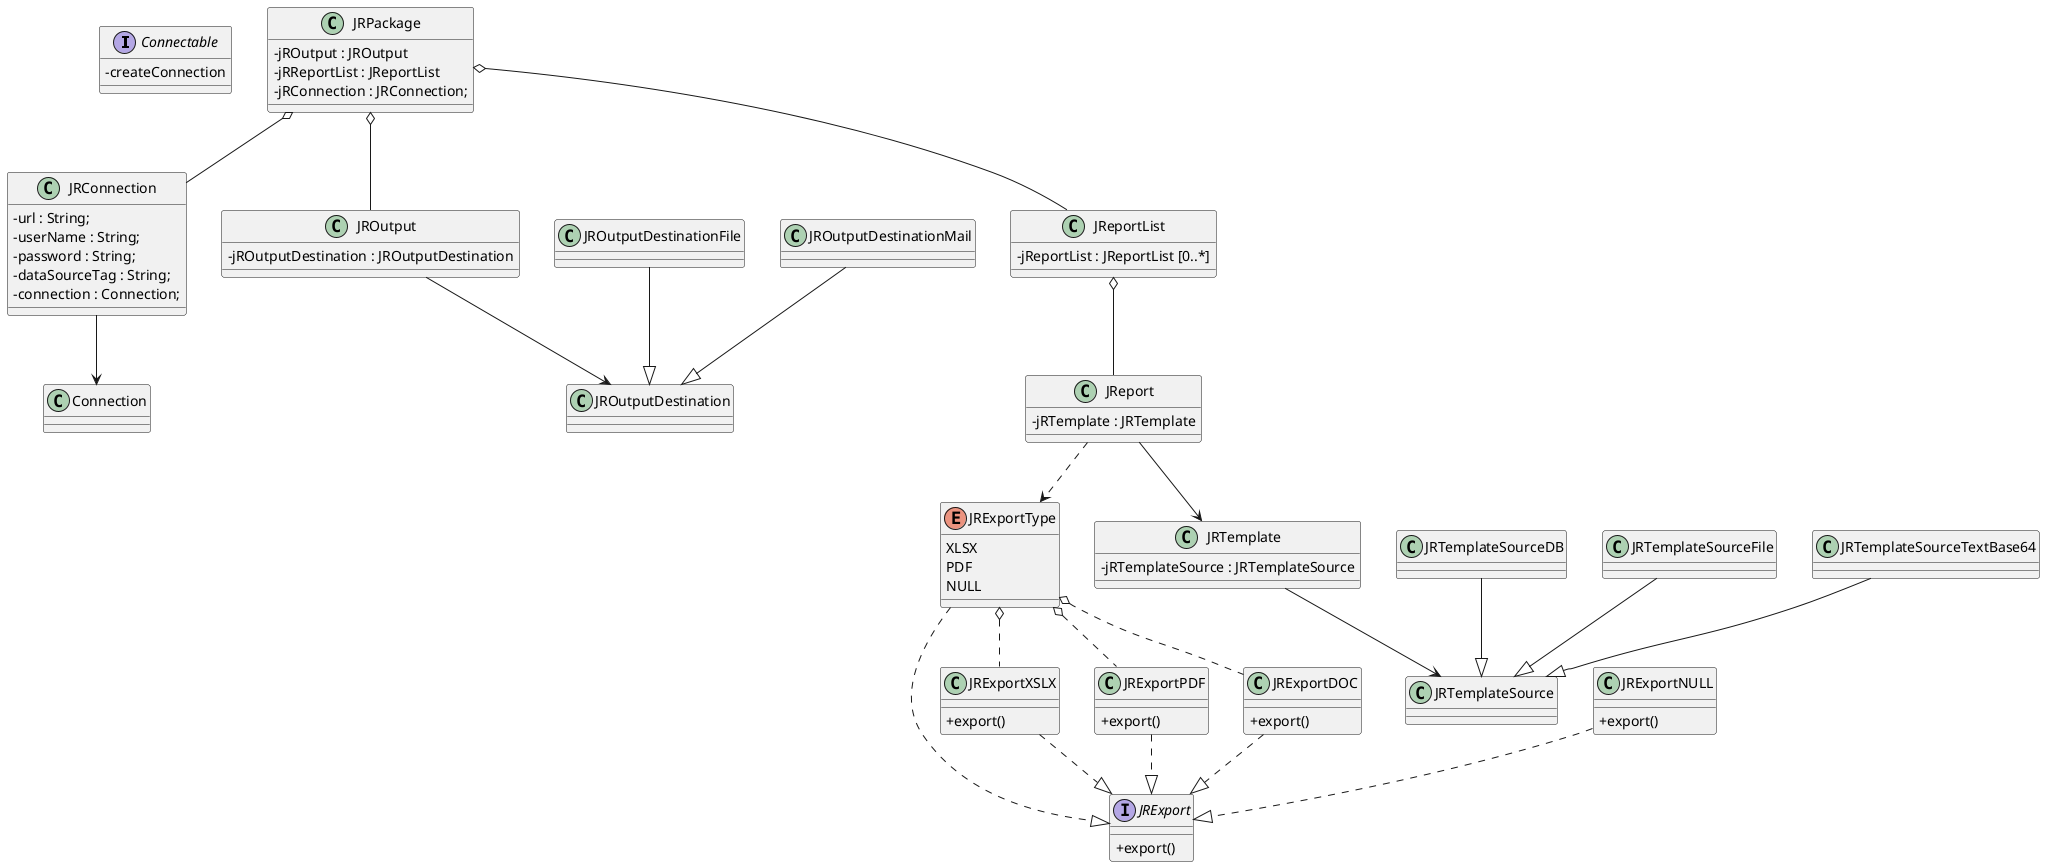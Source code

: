 @startuml
skinparam classAttributeIconSize 0

interface Connectable {
        -createConnection
}

class JRConnection {
        -url : String;
        -userName : String;
        -password : String;
        -dataSourceTag : String;
        -connection : Connection;
}

JRConnection --> Connection

interface JRExport {
    +export()
}

class JRExportXSLX {
   +export()
}

class JRExportPDF {
   +export()
}


class JRExportDOC {
   +export()
}

class JRExportNULL {
   +export()
}

class JRPackage {
        -jROutput : JROutput
        -jRReportList : JReportList
        -jRConnection : JRConnection;
}

JRPackage o-- JROutput
JRPackage o-- JReportList
JRPackage o-- JRConnection

class JROutput {
    -jROutputDestination : JROutputDestination
}
class JROutputDestination
class JROutputDestinationFile
class JROutputDestinationMail

JROutputDestinationFile --|> JROutputDestination
JROutputDestinationMail --|> JROutputDestination


class JReport {
 -jRTemplate : JRTemplate
}

JRExportType ..|> JRExport
JRExportXSLX ..|> JRExport
JRExportPDF ..|> JRExport
JRExportDOC ..|> JRExport
JRExportNULL ..|> JRExport

JRExportType o.. JRExportXSLX
JRExportType o.. JRExportPDF
JRExportType o.. JRExportDOC

class JReportList {
    -jReportList : JReportList [0..*]
}

JReport ..> JRExportType

JROutput --> JROutputDestination
JReport --> JRTemplate

JReportList o--JReport

class JRTemplate {
    - jRTemplateSource : JRTemplateSource
}

class JRTemplateSource

class JRTemplateSourceDB
class JRTemplateSourceFile
class JRTemplateSourceTextBase64

JRTemplateSourceDB --|> JRTemplateSource
JRTemplateSourceFile --|> JRTemplateSource
JRTemplateSourceTextBase64 --|> JRTemplateSource

JRTemplate --> JRTemplateSource

enum JRExportType {
XLSX
PDF
NULL
}

@enduml